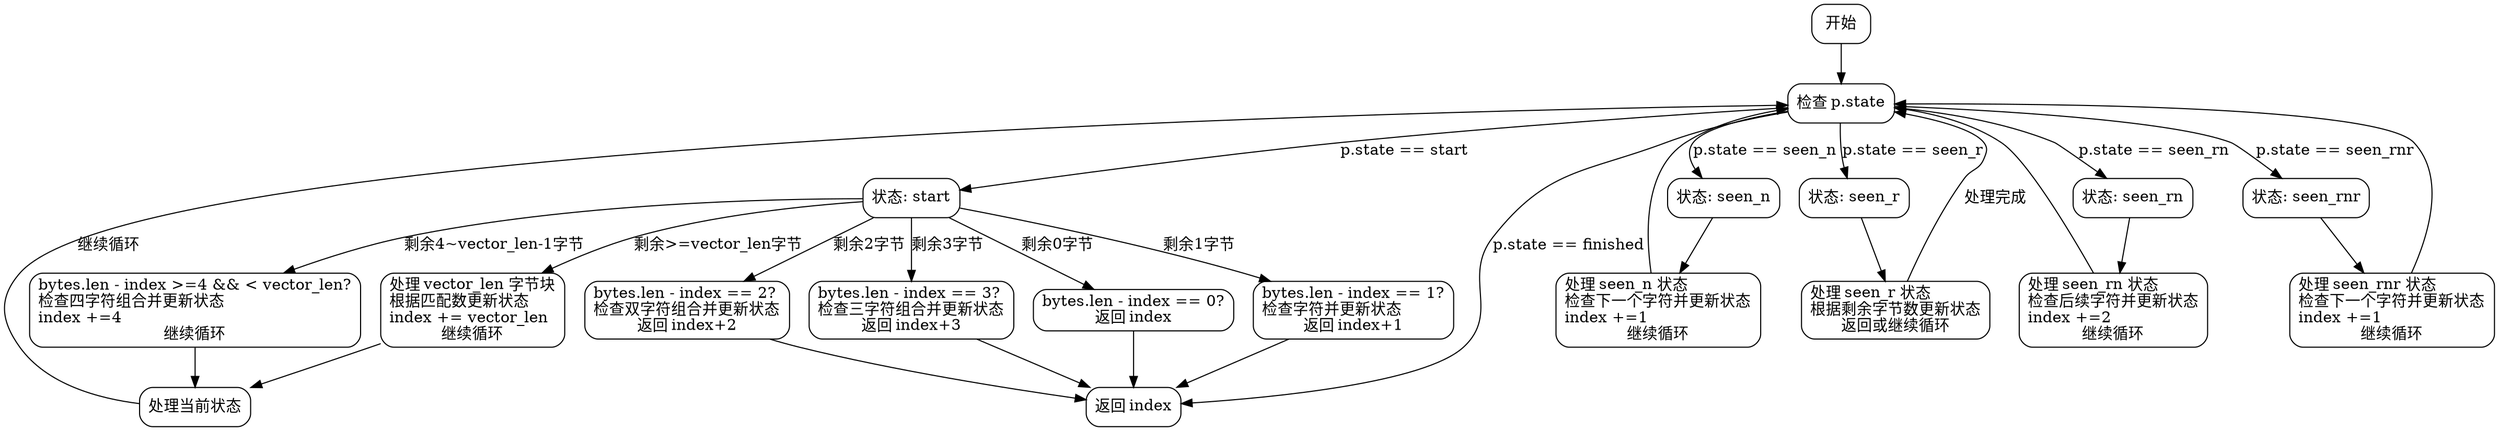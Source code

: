 
digraph HeadParserFlow {
    node [shape=rectangle, style=rounded];

    start [label="开始"];
    finished [label="返回 index"];
    process_state [label="处理当前状态"];
    check_state [label="检查 p.state"];
    state_start [label="状态: start"];
    state_seen_n [label="状态: seen_n"];
    state_seen_r [label="状态: seen_r"];
    state_seen_rn [label="状态: seen_rn"];
    state_seen_rnr [label="状态: seen_rnr"];
    handle_bytes_0 [label="bytes.len - index == 0?\l返回 index"];
    handle_bytes_1 [label="bytes.len - index == 1?\l检查字符并更新状态\l返回 index+1"];
    handle_bytes_2 [label="bytes.len - index == 2?\l检查双字符组合并更新状态\l返回 index+2"];
    handle_bytes_3 [label="bytes.len - index == 3?\l检查三字符组合并更新状态\l返回 index+3"];
    handle_bytes_4_to_vector [label="bytes.len - index >=4 && < vector_len?\l检查四字符组合并更新状态\lindex +=4\l继续循环"];
    handle_vector_chunk [label="处理 vector_len 字节块\l根据匹配数更新状态\lindex += vector_len\l继续循环"];
    handle_seen_n [label="处理 seen_n 状态\l检查下一个字符并更新状态\lindex +=1\l继续循环"];
    handle_seen_r [label="处理 seen_r 状态\l根据剩余字节数更新状态\l返回或继续循环"];
    handle_seen_rn [label="处理 seen_rn 状态\l检查后续字符并更新状态\lindex +=2\l继续循环"];
    handle_seen_rnr [label="处理 seen_rnr 状态\l检查下一个字符并更新状态\lindex +=1\l继续循环"];

    start -> check_state;
    check_state -> state_start [label="p.state == start"];
    check_state -> state_seen_n [label="p.state == seen_n"];
    check_state -> state_seen_r [label="p.state == seen_r"];
    check_state -> state_seen_rn [label="p.state == seen_rn"];
    check_state -> state_seen_rnr [label="p.state == seen_rnr"];
    check_state -> finished [label="p.state == finished"];

    state_start -> handle_bytes_0 [label="剩余0字节"];
    state_start -> handle_bytes_1 [label="剩余1字节"];
    state_start -> handle_bytes_2 [label="剩余2字节"];
    state_start -> handle_bytes_3 [label="剩余3字节"];
    state_start -> handle_bytes_4_to_vector [label="剩余4~vector_len-1字节"];
    state_start -> handle_vector_chunk [label="剩余>=vector_len字节"];

    handle_bytes_0 -> finished;
    handle_bytes_1 -> finished;
    handle_bytes_2 -> finished;
    handle_bytes_3 -> finished;
    handle_bytes_4_to_vector -> process_state;
    handle_vector_chunk -> process_state;

    state_seen_n -> handle_seen_n;
    handle_seen_n -> check_state;

    state_seen_r -> handle_seen_r;
    handle_seen_r -> check_state [label="处理完成"];

    state_seen_rn -> handle_seen_rn;
    handle_seen_rn -> check_state;

    state_seen_rnr -> handle_seen_rnr;
    handle_seen_rnr -> check_state;

    process_state -> check_state [label="继续循环"];
}

